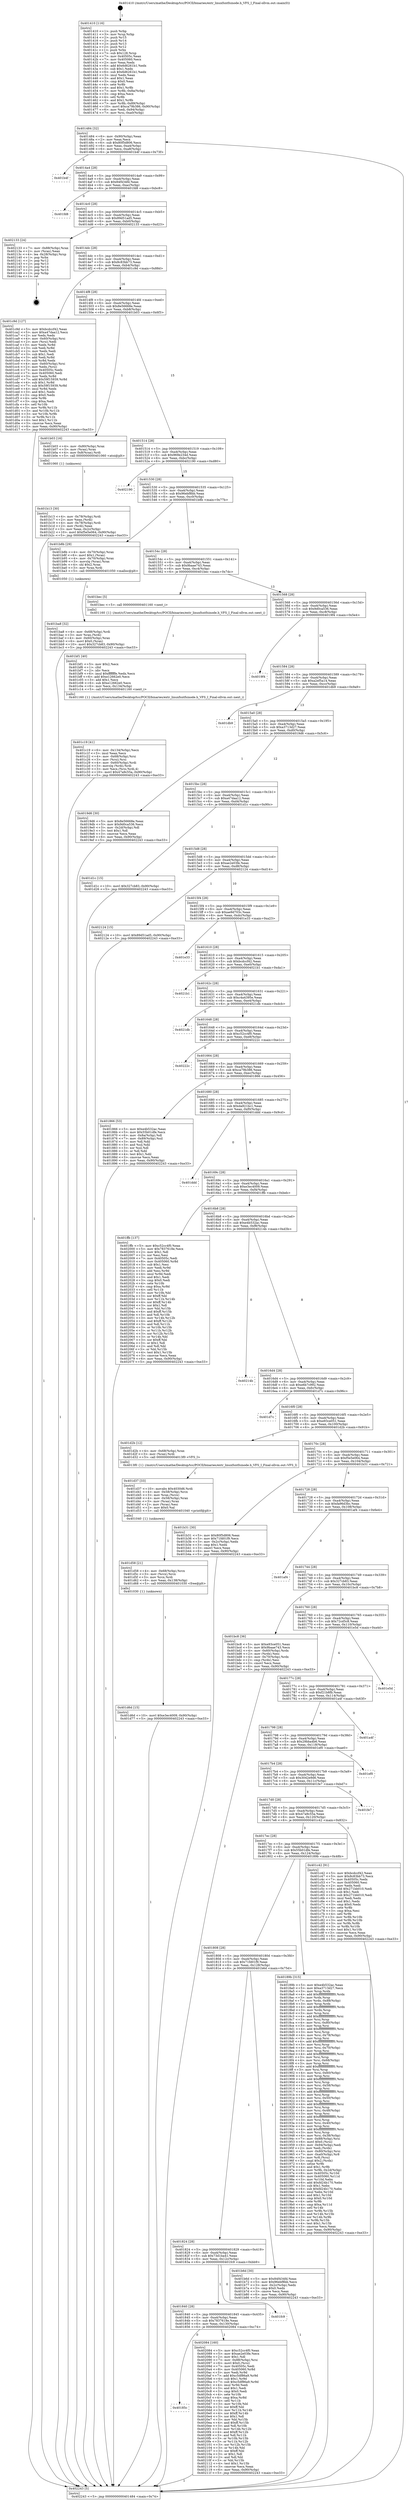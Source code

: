 digraph "0x401410" {
  label = "0x401410 (/mnt/c/Users/mathe/Desktop/tcc/POCII/binaries/extr_linuxfsntfsinode.h_VFS_I_Final-ollvm.out::main(0))"
  labelloc = "t"
  node[shape=record]

  Entry [label="",width=0.3,height=0.3,shape=circle,fillcolor=black,style=filled]
  "0x401484" [label="{
     0x401484 [32]\l
     | [instrs]\l
     &nbsp;&nbsp;0x401484 \<+6\>: mov -0x90(%rbp),%eax\l
     &nbsp;&nbsp;0x40148a \<+2\>: mov %eax,%ecx\l
     &nbsp;&nbsp;0x40148c \<+6\>: sub $0x80f5d806,%ecx\l
     &nbsp;&nbsp;0x401492 \<+6\>: mov %eax,-0xa4(%rbp)\l
     &nbsp;&nbsp;0x401498 \<+6\>: mov %ecx,-0xa8(%rbp)\l
     &nbsp;&nbsp;0x40149e \<+6\>: je 0000000000401b4f \<main+0x73f\>\l
  }"]
  "0x401b4f" [label="{
     0x401b4f\l
  }", style=dashed]
  "0x4014a4" [label="{
     0x4014a4 [28]\l
     | [instrs]\l
     &nbsp;&nbsp;0x4014a4 \<+5\>: jmp 00000000004014a9 \<main+0x99\>\l
     &nbsp;&nbsp;0x4014a9 \<+6\>: mov -0xa4(%rbp),%eax\l
     &nbsp;&nbsp;0x4014af \<+5\>: sub $0x84f434fd,%eax\l
     &nbsp;&nbsp;0x4014b4 \<+6\>: mov %eax,-0xac(%rbp)\l
     &nbsp;&nbsp;0x4014ba \<+6\>: je 0000000000401fd8 \<main+0xbc8\>\l
  }"]
  Exit [label="",width=0.3,height=0.3,shape=circle,fillcolor=black,style=filled,peripheries=2]
  "0x401fd8" [label="{
     0x401fd8\l
  }", style=dashed]
  "0x4014c0" [label="{
     0x4014c0 [28]\l
     | [instrs]\l
     &nbsp;&nbsp;0x4014c0 \<+5\>: jmp 00000000004014c5 \<main+0xb5\>\l
     &nbsp;&nbsp;0x4014c5 \<+6\>: mov -0xa4(%rbp),%eax\l
     &nbsp;&nbsp;0x4014cb \<+5\>: sub $0x89d51ad5,%eax\l
     &nbsp;&nbsp;0x4014d0 \<+6\>: mov %eax,-0xb0(%rbp)\l
     &nbsp;&nbsp;0x4014d6 \<+6\>: je 0000000000402133 \<main+0xd23\>\l
  }"]
  "0x40185c" [label="{
     0x40185c\l
  }", style=dashed]
  "0x402133" [label="{
     0x402133 [24]\l
     | [instrs]\l
     &nbsp;&nbsp;0x402133 \<+7\>: mov -0x88(%rbp),%rax\l
     &nbsp;&nbsp;0x40213a \<+2\>: mov (%rax),%eax\l
     &nbsp;&nbsp;0x40213c \<+4\>: lea -0x28(%rbp),%rsp\l
     &nbsp;&nbsp;0x402140 \<+1\>: pop %rbx\l
     &nbsp;&nbsp;0x402141 \<+2\>: pop %r12\l
     &nbsp;&nbsp;0x402143 \<+2\>: pop %r13\l
     &nbsp;&nbsp;0x402145 \<+2\>: pop %r14\l
     &nbsp;&nbsp;0x402147 \<+2\>: pop %r15\l
     &nbsp;&nbsp;0x402149 \<+1\>: pop %rbp\l
     &nbsp;&nbsp;0x40214a \<+1\>: ret\l
  }"]
  "0x4014dc" [label="{
     0x4014dc [28]\l
     | [instrs]\l
     &nbsp;&nbsp;0x4014dc \<+5\>: jmp 00000000004014e1 \<main+0xd1\>\l
     &nbsp;&nbsp;0x4014e1 \<+6\>: mov -0xa4(%rbp),%eax\l
     &nbsp;&nbsp;0x4014e7 \<+5\>: sub $0x8c83bb73,%eax\l
     &nbsp;&nbsp;0x4014ec \<+6\>: mov %eax,-0xb4(%rbp)\l
     &nbsp;&nbsp;0x4014f2 \<+6\>: je 0000000000401c9d \<main+0x88d\>\l
  }"]
  "0x402084" [label="{
     0x402084 [160]\l
     | [instrs]\l
     &nbsp;&nbsp;0x402084 \<+5\>: mov $0xc52cc4f0,%eax\l
     &nbsp;&nbsp;0x402089 \<+5\>: mov $0xae2e03fe,%ecx\l
     &nbsp;&nbsp;0x40208e \<+2\>: mov $0x1,%dl\l
     &nbsp;&nbsp;0x402090 \<+7\>: mov -0x88(%rbp),%rsi\l
     &nbsp;&nbsp;0x402097 \<+6\>: movl $0x0,(%rsi)\l
     &nbsp;&nbsp;0x40209d \<+7\>: mov 0x40505c,%edi\l
     &nbsp;&nbsp;0x4020a4 \<+8\>: mov 0x405060,%r8d\l
     &nbsp;&nbsp;0x4020ac \<+3\>: mov %edi,%r9d\l
     &nbsp;&nbsp;0x4020af \<+7\>: add $0xc5df86a9,%r9d\l
     &nbsp;&nbsp;0x4020b6 \<+4\>: sub $0x1,%r9d\l
     &nbsp;&nbsp;0x4020ba \<+7\>: sub $0xc5df86a9,%r9d\l
     &nbsp;&nbsp;0x4020c1 \<+4\>: imul %r9d,%edi\l
     &nbsp;&nbsp;0x4020c5 \<+3\>: and $0x1,%edi\l
     &nbsp;&nbsp;0x4020c8 \<+3\>: cmp $0x0,%edi\l
     &nbsp;&nbsp;0x4020cb \<+4\>: sete %r10b\l
     &nbsp;&nbsp;0x4020cf \<+4\>: cmp $0xa,%r8d\l
     &nbsp;&nbsp;0x4020d3 \<+4\>: setl %r11b\l
     &nbsp;&nbsp;0x4020d7 \<+3\>: mov %r10b,%bl\l
     &nbsp;&nbsp;0x4020da \<+3\>: xor $0xff,%bl\l
     &nbsp;&nbsp;0x4020dd \<+3\>: mov %r11b,%r14b\l
     &nbsp;&nbsp;0x4020e0 \<+4\>: xor $0xff,%r14b\l
     &nbsp;&nbsp;0x4020e4 \<+3\>: xor $0x1,%dl\l
     &nbsp;&nbsp;0x4020e7 \<+3\>: mov %bl,%r15b\l
     &nbsp;&nbsp;0x4020ea \<+4\>: and $0xff,%r15b\l
     &nbsp;&nbsp;0x4020ee \<+3\>: and %dl,%r10b\l
     &nbsp;&nbsp;0x4020f1 \<+3\>: mov %r14b,%r12b\l
     &nbsp;&nbsp;0x4020f4 \<+4\>: and $0xff,%r12b\l
     &nbsp;&nbsp;0x4020f8 \<+3\>: and %dl,%r11b\l
     &nbsp;&nbsp;0x4020fb \<+3\>: or %r10b,%r15b\l
     &nbsp;&nbsp;0x4020fe \<+3\>: or %r11b,%r12b\l
     &nbsp;&nbsp;0x402101 \<+3\>: xor %r12b,%r15b\l
     &nbsp;&nbsp;0x402104 \<+3\>: or %r14b,%bl\l
     &nbsp;&nbsp;0x402107 \<+3\>: xor $0xff,%bl\l
     &nbsp;&nbsp;0x40210a \<+3\>: or $0x1,%dl\l
     &nbsp;&nbsp;0x40210d \<+2\>: and %dl,%bl\l
     &nbsp;&nbsp;0x40210f \<+3\>: or %bl,%r15b\l
     &nbsp;&nbsp;0x402112 \<+4\>: test $0x1,%r15b\l
     &nbsp;&nbsp;0x402116 \<+3\>: cmovne %ecx,%eax\l
     &nbsp;&nbsp;0x402119 \<+6\>: mov %eax,-0x90(%rbp)\l
     &nbsp;&nbsp;0x40211f \<+5\>: jmp 0000000000402243 \<main+0xe33\>\l
  }"]
  "0x401c9d" [label="{
     0x401c9d [127]\l
     | [instrs]\l
     &nbsp;&nbsp;0x401c9d \<+5\>: mov $0xbcdccf42,%eax\l
     &nbsp;&nbsp;0x401ca2 \<+5\>: mov $0xa47daa12,%ecx\l
     &nbsp;&nbsp;0x401ca7 \<+2\>: xor %edx,%edx\l
     &nbsp;&nbsp;0x401ca9 \<+4\>: mov -0x60(%rbp),%rsi\l
     &nbsp;&nbsp;0x401cad \<+2\>: mov (%rsi),%edi\l
     &nbsp;&nbsp;0x401caf \<+3\>: mov %edx,%r8d\l
     &nbsp;&nbsp;0x401cb2 \<+3\>: sub %edi,%r8d\l
     &nbsp;&nbsp;0x401cb5 \<+2\>: mov %edx,%edi\l
     &nbsp;&nbsp;0x401cb7 \<+3\>: sub $0x1,%edi\l
     &nbsp;&nbsp;0x401cba \<+3\>: add %edi,%r8d\l
     &nbsp;&nbsp;0x401cbd \<+3\>: sub %r8d,%edx\l
     &nbsp;&nbsp;0x401cc0 \<+4\>: mov -0x60(%rbp),%rsi\l
     &nbsp;&nbsp;0x401cc4 \<+2\>: mov %edx,(%rsi)\l
     &nbsp;&nbsp;0x401cc6 \<+7\>: mov 0x40505c,%edx\l
     &nbsp;&nbsp;0x401ccd \<+7\>: mov 0x405060,%edi\l
     &nbsp;&nbsp;0x401cd4 \<+3\>: mov %edx,%r8d\l
     &nbsp;&nbsp;0x401cd7 \<+7\>: add $0x59f15939,%r8d\l
     &nbsp;&nbsp;0x401cde \<+4\>: sub $0x1,%r8d\l
     &nbsp;&nbsp;0x401ce2 \<+7\>: sub $0x59f15939,%r8d\l
     &nbsp;&nbsp;0x401ce9 \<+4\>: imul %r8d,%edx\l
     &nbsp;&nbsp;0x401ced \<+3\>: and $0x1,%edx\l
     &nbsp;&nbsp;0x401cf0 \<+3\>: cmp $0x0,%edx\l
     &nbsp;&nbsp;0x401cf3 \<+4\>: sete %r9b\l
     &nbsp;&nbsp;0x401cf7 \<+3\>: cmp $0xa,%edi\l
     &nbsp;&nbsp;0x401cfa \<+4\>: setl %r10b\l
     &nbsp;&nbsp;0x401cfe \<+3\>: mov %r9b,%r11b\l
     &nbsp;&nbsp;0x401d01 \<+3\>: and %r10b,%r11b\l
     &nbsp;&nbsp;0x401d04 \<+3\>: xor %r10b,%r9b\l
     &nbsp;&nbsp;0x401d07 \<+3\>: or %r9b,%r11b\l
     &nbsp;&nbsp;0x401d0a \<+4\>: test $0x1,%r11b\l
     &nbsp;&nbsp;0x401d0e \<+3\>: cmovne %ecx,%eax\l
     &nbsp;&nbsp;0x401d11 \<+6\>: mov %eax,-0x90(%rbp)\l
     &nbsp;&nbsp;0x401d17 \<+5\>: jmp 0000000000402243 \<main+0xe33\>\l
  }"]
  "0x4014f8" [label="{
     0x4014f8 [28]\l
     | [instrs]\l
     &nbsp;&nbsp;0x4014f8 \<+5\>: jmp 00000000004014fd \<main+0xed\>\l
     &nbsp;&nbsp;0x4014fd \<+6\>: mov -0xa4(%rbp),%eax\l
     &nbsp;&nbsp;0x401503 \<+5\>: sub $0x8e56668e,%eax\l
     &nbsp;&nbsp;0x401508 \<+6\>: mov %eax,-0xb8(%rbp)\l
     &nbsp;&nbsp;0x40150e \<+6\>: je 0000000000401b03 \<main+0x6f3\>\l
  }"]
  "0x401840" [label="{
     0x401840 [28]\l
     | [instrs]\l
     &nbsp;&nbsp;0x401840 \<+5\>: jmp 0000000000401845 \<main+0x435\>\l
     &nbsp;&nbsp;0x401845 \<+6\>: mov -0xa4(%rbp),%eax\l
     &nbsp;&nbsp;0x40184b \<+5\>: sub $0x7837618e,%eax\l
     &nbsp;&nbsp;0x401850 \<+6\>: mov %eax,-0x130(%rbp)\l
     &nbsp;&nbsp;0x401856 \<+6\>: je 0000000000402084 \<main+0xc74\>\l
  }"]
  "0x401b03" [label="{
     0x401b03 [16]\l
     | [instrs]\l
     &nbsp;&nbsp;0x401b03 \<+4\>: mov -0x80(%rbp),%rax\l
     &nbsp;&nbsp;0x401b07 \<+3\>: mov (%rax),%rax\l
     &nbsp;&nbsp;0x401b0a \<+4\>: mov 0x8(%rax),%rdi\l
     &nbsp;&nbsp;0x401b0e \<+5\>: call 0000000000401060 \<atoi@plt\>\l
     | [calls]\l
     &nbsp;&nbsp;0x401060 \{1\} (unknown)\l
  }"]
  "0x401514" [label="{
     0x401514 [28]\l
     | [instrs]\l
     &nbsp;&nbsp;0x401514 \<+5\>: jmp 0000000000401519 \<main+0x109\>\l
     &nbsp;&nbsp;0x401519 \<+6\>: mov -0xa4(%rbp),%eax\l
     &nbsp;&nbsp;0x40151f \<+5\>: sub $0x969e234d,%eax\l
     &nbsp;&nbsp;0x401524 \<+6\>: mov %eax,-0xbc(%rbp)\l
     &nbsp;&nbsp;0x40152a \<+6\>: je 0000000000402190 \<main+0xd80\>\l
  }"]
  "0x401fc9" [label="{
     0x401fc9\l
  }", style=dashed]
  "0x402190" [label="{
     0x402190\l
  }", style=dashed]
  "0x401530" [label="{
     0x401530 [28]\l
     | [instrs]\l
     &nbsp;&nbsp;0x401530 \<+5\>: jmp 0000000000401535 \<main+0x125\>\l
     &nbsp;&nbsp;0x401535 \<+6\>: mov -0xa4(%rbp),%eax\l
     &nbsp;&nbsp;0x40153b \<+5\>: sub $0x96ebf8bb,%eax\l
     &nbsp;&nbsp;0x401540 \<+6\>: mov %eax,-0xc0(%rbp)\l
     &nbsp;&nbsp;0x401546 \<+6\>: je 0000000000401b8b \<main+0x77b\>\l
  }"]
  "0x401d6d" [label="{
     0x401d6d [15]\l
     | [instrs]\l
     &nbsp;&nbsp;0x401d6d \<+10\>: movl $0xe3ec4009,-0x90(%rbp)\l
     &nbsp;&nbsp;0x401d77 \<+5\>: jmp 0000000000402243 \<main+0xe33\>\l
  }"]
  "0x401b8b" [label="{
     0x401b8b [29]\l
     | [instrs]\l
     &nbsp;&nbsp;0x401b8b \<+4\>: mov -0x70(%rbp),%rax\l
     &nbsp;&nbsp;0x401b8f \<+6\>: movl $0x1,(%rax)\l
     &nbsp;&nbsp;0x401b95 \<+4\>: mov -0x70(%rbp),%rax\l
     &nbsp;&nbsp;0x401b99 \<+3\>: movslq (%rax),%rax\l
     &nbsp;&nbsp;0x401b9c \<+4\>: shl $0x2,%rax\l
     &nbsp;&nbsp;0x401ba0 \<+3\>: mov %rax,%rdi\l
     &nbsp;&nbsp;0x401ba3 \<+5\>: call 0000000000401050 \<malloc@plt\>\l
     | [calls]\l
     &nbsp;&nbsp;0x401050 \{1\} (unknown)\l
  }"]
  "0x40154c" [label="{
     0x40154c [28]\l
     | [instrs]\l
     &nbsp;&nbsp;0x40154c \<+5\>: jmp 0000000000401551 \<main+0x141\>\l
     &nbsp;&nbsp;0x401551 \<+6\>: mov -0xa4(%rbp),%eax\l
     &nbsp;&nbsp;0x401557 \<+5\>: sub $0x9baae743,%eax\l
     &nbsp;&nbsp;0x40155c \<+6\>: mov %eax,-0xc4(%rbp)\l
     &nbsp;&nbsp;0x401562 \<+6\>: je 0000000000401bec \<main+0x7dc\>\l
  }"]
  "0x401d58" [label="{
     0x401d58 [21]\l
     | [instrs]\l
     &nbsp;&nbsp;0x401d58 \<+4\>: mov -0x68(%rbp),%rcx\l
     &nbsp;&nbsp;0x401d5c \<+3\>: mov (%rcx),%rcx\l
     &nbsp;&nbsp;0x401d5f \<+3\>: mov %rcx,%rdi\l
     &nbsp;&nbsp;0x401d62 \<+6\>: mov %eax,-0x138(%rbp)\l
     &nbsp;&nbsp;0x401d68 \<+5\>: call 0000000000401030 \<free@plt\>\l
     | [calls]\l
     &nbsp;&nbsp;0x401030 \{1\} (unknown)\l
  }"]
  "0x401bec" [label="{
     0x401bec [5]\l
     | [instrs]\l
     &nbsp;&nbsp;0x401bec \<+5\>: call 0000000000401160 \<next_i\>\l
     | [calls]\l
     &nbsp;&nbsp;0x401160 \{1\} (/mnt/c/Users/mathe/Desktop/tcc/POCII/binaries/extr_linuxfsntfsinode.h_VFS_I_Final-ollvm.out::next_i)\l
  }"]
  "0x401568" [label="{
     0x401568 [28]\l
     | [instrs]\l
     &nbsp;&nbsp;0x401568 \<+5\>: jmp 000000000040156d \<main+0x15d\>\l
     &nbsp;&nbsp;0x40156d \<+6\>: mov -0xa4(%rbp),%eax\l
     &nbsp;&nbsp;0x401573 \<+5\>: sub $0x9d0ca536,%eax\l
     &nbsp;&nbsp;0x401578 \<+6\>: mov %eax,-0xc8(%rbp)\l
     &nbsp;&nbsp;0x40157e \<+6\>: je 00000000004019f4 \<main+0x5e4\>\l
  }"]
  "0x401d37" [label="{
     0x401d37 [33]\l
     | [instrs]\l
     &nbsp;&nbsp;0x401d37 \<+10\>: movabs $0x4030d6,%rdi\l
     &nbsp;&nbsp;0x401d41 \<+4\>: mov -0x58(%rbp),%rcx\l
     &nbsp;&nbsp;0x401d45 \<+3\>: mov %rax,(%rcx)\l
     &nbsp;&nbsp;0x401d48 \<+4\>: mov -0x58(%rbp),%rax\l
     &nbsp;&nbsp;0x401d4c \<+3\>: mov (%rax),%rax\l
     &nbsp;&nbsp;0x401d4f \<+2\>: mov (%rax),%esi\l
     &nbsp;&nbsp;0x401d51 \<+2\>: mov $0x0,%al\l
     &nbsp;&nbsp;0x401d53 \<+5\>: call 0000000000401040 \<printf@plt\>\l
     | [calls]\l
     &nbsp;&nbsp;0x401040 \{1\} (unknown)\l
  }"]
  "0x4019f4" [label="{
     0x4019f4\l
  }", style=dashed]
  "0x401584" [label="{
     0x401584 [28]\l
     | [instrs]\l
     &nbsp;&nbsp;0x401584 \<+5\>: jmp 0000000000401589 \<main+0x179\>\l
     &nbsp;&nbsp;0x401589 \<+6\>: mov -0xa4(%rbp),%eax\l
     &nbsp;&nbsp;0x40158f \<+5\>: sub $0xa2ef5a14,%eax\l
     &nbsp;&nbsp;0x401594 \<+6\>: mov %eax,-0xcc(%rbp)\l
     &nbsp;&nbsp;0x40159a \<+6\>: je 0000000000401db9 \<main+0x9a9\>\l
  }"]
  "0x401c19" [label="{
     0x401c19 [41]\l
     | [instrs]\l
     &nbsp;&nbsp;0x401c19 \<+6\>: mov -0x134(%rbp),%ecx\l
     &nbsp;&nbsp;0x401c1f \<+3\>: imul %eax,%ecx\l
     &nbsp;&nbsp;0x401c22 \<+4\>: mov -0x68(%rbp),%rsi\l
     &nbsp;&nbsp;0x401c26 \<+3\>: mov (%rsi),%rsi\l
     &nbsp;&nbsp;0x401c29 \<+4\>: mov -0x60(%rbp),%rdi\l
     &nbsp;&nbsp;0x401c2d \<+3\>: movslq (%rdi),%rdi\l
     &nbsp;&nbsp;0x401c30 \<+3\>: mov %ecx,(%rsi,%rdi,4)\l
     &nbsp;&nbsp;0x401c33 \<+10\>: movl $0x47a9c55a,-0x90(%rbp)\l
     &nbsp;&nbsp;0x401c3d \<+5\>: jmp 0000000000402243 \<main+0xe33\>\l
  }"]
  "0x401db9" [label="{
     0x401db9\l
  }", style=dashed]
  "0x4015a0" [label="{
     0x4015a0 [28]\l
     | [instrs]\l
     &nbsp;&nbsp;0x4015a0 \<+5\>: jmp 00000000004015a5 \<main+0x195\>\l
     &nbsp;&nbsp;0x4015a5 \<+6\>: mov -0xa4(%rbp),%eax\l
     &nbsp;&nbsp;0x4015ab \<+5\>: sub $0xa3713d27,%eax\l
     &nbsp;&nbsp;0x4015b0 \<+6\>: mov %eax,-0xd0(%rbp)\l
     &nbsp;&nbsp;0x4015b6 \<+6\>: je 00000000004019d6 \<main+0x5c6\>\l
  }"]
  "0x401bf1" [label="{
     0x401bf1 [40]\l
     | [instrs]\l
     &nbsp;&nbsp;0x401bf1 \<+5\>: mov $0x2,%ecx\l
     &nbsp;&nbsp;0x401bf6 \<+1\>: cltd\l
     &nbsp;&nbsp;0x401bf7 \<+2\>: idiv %ecx\l
     &nbsp;&nbsp;0x401bf9 \<+6\>: imul $0xfffffffe,%edx,%ecx\l
     &nbsp;&nbsp;0x401bff \<+6\>: add $0xe12662e0,%ecx\l
     &nbsp;&nbsp;0x401c05 \<+3\>: add $0x1,%ecx\l
     &nbsp;&nbsp;0x401c08 \<+6\>: sub $0xe12662e0,%ecx\l
     &nbsp;&nbsp;0x401c0e \<+6\>: mov %ecx,-0x134(%rbp)\l
     &nbsp;&nbsp;0x401c14 \<+5\>: call 0000000000401160 \<next_i\>\l
     | [calls]\l
     &nbsp;&nbsp;0x401160 \{1\} (/mnt/c/Users/mathe/Desktop/tcc/POCII/binaries/extr_linuxfsntfsinode.h_VFS_I_Final-ollvm.out::next_i)\l
  }"]
  "0x4019d6" [label="{
     0x4019d6 [30]\l
     | [instrs]\l
     &nbsp;&nbsp;0x4019d6 \<+5\>: mov $0x8e56668e,%eax\l
     &nbsp;&nbsp;0x4019db \<+5\>: mov $0x9d0ca536,%ecx\l
     &nbsp;&nbsp;0x4019e0 \<+3\>: mov -0x2d(%rbp),%dl\l
     &nbsp;&nbsp;0x4019e3 \<+3\>: test $0x1,%dl\l
     &nbsp;&nbsp;0x4019e6 \<+3\>: cmovne %ecx,%eax\l
     &nbsp;&nbsp;0x4019e9 \<+6\>: mov %eax,-0x90(%rbp)\l
     &nbsp;&nbsp;0x4019ef \<+5\>: jmp 0000000000402243 \<main+0xe33\>\l
  }"]
  "0x4015bc" [label="{
     0x4015bc [28]\l
     | [instrs]\l
     &nbsp;&nbsp;0x4015bc \<+5\>: jmp 00000000004015c1 \<main+0x1b1\>\l
     &nbsp;&nbsp;0x4015c1 \<+6\>: mov -0xa4(%rbp),%eax\l
     &nbsp;&nbsp;0x4015c7 \<+5\>: sub $0xa47daa12,%eax\l
     &nbsp;&nbsp;0x4015cc \<+6\>: mov %eax,-0xd4(%rbp)\l
     &nbsp;&nbsp;0x4015d2 \<+6\>: je 0000000000401d1c \<main+0x90c\>\l
  }"]
  "0x401ba8" [label="{
     0x401ba8 [32]\l
     | [instrs]\l
     &nbsp;&nbsp;0x401ba8 \<+4\>: mov -0x68(%rbp),%rdi\l
     &nbsp;&nbsp;0x401bac \<+3\>: mov %rax,(%rdi)\l
     &nbsp;&nbsp;0x401baf \<+4\>: mov -0x60(%rbp),%rax\l
     &nbsp;&nbsp;0x401bb3 \<+6\>: movl $0x0,(%rax)\l
     &nbsp;&nbsp;0x401bb9 \<+10\>: movl $0x327cb83,-0x90(%rbp)\l
     &nbsp;&nbsp;0x401bc3 \<+5\>: jmp 0000000000402243 \<main+0xe33\>\l
  }"]
  "0x401d1c" [label="{
     0x401d1c [15]\l
     | [instrs]\l
     &nbsp;&nbsp;0x401d1c \<+10\>: movl $0x327cb83,-0x90(%rbp)\l
     &nbsp;&nbsp;0x401d26 \<+5\>: jmp 0000000000402243 \<main+0xe33\>\l
  }"]
  "0x4015d8" [label="{
     0x4015d8 [28]\l
     | [instrs]\l
     &nbsp;&nbsp;0x4015d8 \<+5\>: jmp 00000000004015dd \<main+0x1cd\>\l
     &nbsp;&nbsp;0x4015dd \<+6\>: mov -0xa4(%rbp),%eax\l
     &nbsp;&nbsp;0x4015e3 \<+5\>: sub $0xae2e03fe,%eax\l
     &nbsp;&nbsp;0x4015e8 \<+6\>: mov %eax,-0xd8(%rbp)\l
     &nbsp;&nbsp;0x4015ee \<+6\>: je 0000000000402124 \<main+0xd14\>\l
  }"]
  "0x401824" [label="{
     0x401824 [28]\l
     | [instrs]\l
     &nbsp;&nbsp;0x401824 \<+5\>: jmp 0000000000401829 \<main+0x419\>\l
     &nbsp;&nbsp;0x401829 \<+6\>: mov -0xa4(%rbp),%eax\l
     &nbsp;&nbsp;0x40182f \<+5\>: sub $0x73d1ba41,%eax\l
     &nbsp;&nbsp;0x401834 \<+6\>: mov %eax,-0x12c(%rbp)\l
     &nbsp;&nbsp;0x40183a \<+6\>: je 0000000000401fc9 \<main+0xbb9\>\l
  }"]
  "0x402124" [label="{
     0x402124 [15]\l
     | [instrs]\l
     &nbsp;&nbsp;0x402124 \<+10\>: movl $0x89d51ad5,-0x90(%rbp)\l
     &nbsp;&nbsp;0x40212e \<+5\>: jmp 0000000000402243 \<main+0xe33\>\l
  }"]
  "0x4015f4" [label="{
     0x4015f4 [28]\l
     | [instrs]\l
     &nbsp;&nbsp;0x4015f4 \<+5\>: jmp 00000000004015f9 \<main+0x1e9\>\l
     &nbsp;&nbsp;0x4015f9 \<+6\>: mov -0xa4(%rbp),%eax\l
     &nbsp;&nbsp;0x4015ff \<+5\>: sub $0xae9d703c,%eax\l
     &nbsp;&nbsp;0x401604 \<+6\>: mov %eax,-0xdc(%rbp)\l
     &nbsp;&nbsp;0x40160a \<+6\>: je 0000000000401e33 \<main+0xa23\>\l
  }"]
  "0x401b6d" [label="{
     0x401b6d [30]\l
     | [instrs]\l
     &nbsp;&nbsp;0x401b6d \<+5\>: mov $0x84f434fd,%eax\l
     &nbsp;&nbsp;0x401b72 \<+5\>: mov $0x96ebf8bb,%ecx\l
     &nbsp;&nbsp;0x401b77 \<+3\>: mov -0x2c(%rbp),%edx\l
     &nbsp;&nbsp;0x401b7a \<+3\>: cmp $0x0,%edx\l
     &nbsp;&nbsp;0x401b7d \<+3\>: cmove %ecx,%eax\l
     &nbsp;&nbsp;0x401b80 \<+6\>: mov %eax,-0x90(%rbp)\l
     &nbsp;&nbsp;0x401b86 \<+5\>: jmp 0000000000402243 \<main+0xe33\>\l
  }"]
  "0x401e33" [label="{
     0x401e33\l
  }", style=dashed]
  "0x401610" [label="{
     0x401610 [28]\l
     | [instrs]\l
     &nbsp;&nbsp;0x401610 \<+5\>: jmp 0000000000401615 \<main+0x205\>\l
     &nbsp;&nbsp;0x401615 \<+6\>: mov -0xa4(%rbp),%eax\l
     &nbsp;&nbsp;0x40161b \<+5\>: sub $0xbcdccf42,%eax\l
     &nbsp;&nbsp;0x401620 \<+6\>: mov %eax,-0xe0(%rbp)\l
     &nbsp;&nbsp;0x401626 \<+6\>: je 00000000004021b1 \<main+0xda1\>\l
  }"]
  "0x401b13" [label="{
     0x401b13 [30]\l
     | [instrs]\l
     &nbsp;&nbsp;0x401b13 \<+4\>: mov -0x78(%rbp),%rdi\l
     &nbsp;&nbsp;0x401b17 \<+2\>: mov %eax,(%rdi)\l
     &nbsp;&nbsp;0x401b19 \<+4\>: mov -0x78(%rbp),%rdi\l
     &nbsp;&nbsp;0x401b1d \<+2\>: mov (%rdi),%eax\l
     &nbsp;&nbsp;0x401b1f \<+3\>: mov %eax,-0x2c(%rbp)\l
     &nbsp;&nbsp;0x401b22 \<+10\>: movl $0xf5e5e064,-0x90(%rbp)\l
     &nbsp;&nbsp;0x401b2c \<+5\>: jmp 0000000000402243 \<main+0xe33\>\l
  }"]
  "0x4021b1" [label="{
     0x4021b1\l
  }", style=dashed]
  "0x40162c" [label="{
     0x40162c [28]\l
     | [instrs]\l
     &nbsp;&nbsp;0x40162c \<+5\>: jmp 0000000000401631 \<main+0x221\>\l
     &nbsp;&nbsp;0x401631 \<+6\>: mov -0xa4(%rbp),%eax\l
     &nbsp;&nbsp;0x401637 \<+5\>: sub $0xc4a4395e,%eax\l
     &nbsp;&nbsp;0x40163c \<+6\>: mov %eax,-0xe4(%rbp)\l
     &nbsp;&nbsp;0x401642 \<+6\>: je 00000000004021db \<main+0xdcb\>\l
  }"]
  "0x401808" [label="{
     0x401808 [28]\l
     | [instrs]\l
     &nbsp;&nbsp;0x401808 \<+5\>: jmp 000000000040180d \<main+0x3fd\>\l
     &nbsp;&nbsp;0x40180d \<+6\>: mov -0xa4(%rbp),%eax\l
     &nbsp;&nbsp;0x401813 \<+5\>: sub $0x71fd01f9,%eax\l
     &nbsp;&nbsp;0x401818 \<+6\>: mov %eax,-0x128(%rbp)\l
     &nbsp;&nbsp;0x40181e \<+6\>: je 0000000000401b6d \<main+0x75d\>\l
  }"]
  "0x4021db" [label="{
     0x4021db\l
  }", style=dashed]
  "0x401648" [label="{
     0x401648 [28]\l
     | [instrs]\l
     &nbsp;&nbsp;0x401648 \<+5\>: jmp 000000000040164d \<main+0x23d\>\l
     &nbsp;&nbsp;0x40164d \<+6\>: mov -0xa4(%rbp),%eax\l
     &nbsp;&nbsp;0x401653 \<+5\>: sub $0xc52cc4f0,%eax\l
     &nbsp;&nbsp;0x401658 \<+6\>: mov %eax,-0xe8(%rbp)\l
     &nbsp;&nbsp;0x40165e \<+6\>: je 000000000040222c \<main+0xe1c\>\l
  }"]
  "0x40189b" [label="{
     0x40189b [315]\l
     | [instrs]\l
     &nbsp;&nbsp;0x40189b \<+5\>: mov $0xe4b532ac,%eax\l
     &nbsp;&nbsp;0x4018a0 \<+5\>: mov $0xa3713d27,%ecx\l
     &nbsp;&nbsp;0x4018a5 \<+3\>: mov %rsp,%rdx\l
     &nbsp;&nbsp;0x4018a8 \<+4\>: add $0xfffffffffffffff0,%rdx\l
     &nbsp;&nbsp;0x4018ac \<+3\>: mov %rdx,%rsp\l
     &nbsp;&nbsp;0x4018af \<+7\>: mov %rdx,-0x88(%rbp)\l
     &nbsp;&nbsp;0x4018b6 \<+3\>: mov %rsp,%rdx\l
     &nbsp;&nbsp;0x4018b9 \<+4\>: add $0xfffffffffffffff0,%rdx\l
     &nbsp;&nbsp;0x4018bd \<+3\>: mov %rdx,%rsp\l
     &nbsp;&nbsp;0x4018c0 \<+3\>: mov %rsp,%rsi\l
     &nbsp;&nbsp;0x4018c3 \<+4\>: add $0xfffffffffffffff0,%rsi\l
     &nbsp;&nbsp;0x4018c7 \<+3\>: mov %rsi,%rsp\l
     &nbsp;&nbsp;0x4018ca \<+4\>: mov %rsi,-0x80(%rbp)\l
     &nbsp;&nbsp;0x4018ce \<+3\>: mov %rsp,%rsi\l
     &nbsp;&nbsp;0x4018d1 \<+4\>: add $0xfffffffffffffff0,%rsi\l
     &nbsp;&nbsp;0x4018d5 \<+3\>: mov %rsi,%rsp\l
     &nbsp;&nbsp;0x4018d8 \<+4\>: mov %rsi,-0x78(%rbp)\l
     &nbsp;&nbsp;0x4018dc \<+3\>: mov %rsp,%rsi\l
     &nbsp;&nbsp;0x4018df \<+4\>: add $0xfffffffffffffff0,%rsi\l
     &nbsp;&nbsp;0x4018e3 \<+3\>: mov %rsi,%rsp\l
     &nbsp;&nbsp;0x4018e6 \<+4\>: mov %rsi,-0x70(%rbp)\l
     &nbsp;&nbsp;0x4018ea \<+3\>: mov %rsp,%rsi\l
     &nbsp;&nbsp;0x4018ed \<+4\>: add $0xfffffffffffffff0,%rsi\l
     &nbsp;&nbsp;0x4018f1 \<+3\>: mov %rsi,%rsp\l
     &nbsp;&nbsp;0x4018f4 \<+4\>: mov %rsi,-0x68(%rbp)\l
     &nbsp;&nbsp;0x4018f8 \<+3\>: mov %rsp,%rsi\l
     &nbsp;&nbsp;0x4018fb \<+4\>: add $0xfffffffffffffff0,%rsi\l
     &nbsp;&nbsp;0x4018ff \<+3\>: mov %rsi,%rsp\l
     &nbsp;&nbsp;0x401902 \<+4\>: mov %rsi,-0x60(%rbp)\l
     &nbsp;&nbsp;0x401906 \<+3\>: mov %rsp,%rsi\l
     &nbsp;&nbsp;0x401909 \<+4\>: add $0xfffffffffffffff0,%rsi\l
     &nbsp;&nbsp;0x40190d \<+3\>: mov %rsi,%rsp\l
     &nbsp;&nbsp;0x401910 \<+4\>: mov %rsi,-0x58(%rbp)\l
     &nbsp;&nbsp;0x401914 \<+3\>: mov %rsp,%rsi\l
     &nbsp;&nbsp;0x401917 \<+4\>: add $0xfffffffffffffff0,%rsi\l
     &nbsp;&nbsp;0x40191b \<+3\>: mov %rsi,%rsp\l
     &nbsp;&nbsp;0x40191e \<+4\>: mov %rsi,-0x50(%rbp)\l
     &nbsp;&nbsp;0x401922 \<+3\>: mov %rsp,%rsi\l
     &nbsp;&nbsp;0x401925 \<+4\>: add $0xfffffffffffffff0,%rsi\l
     &nbsp;&nbsp;0x401929 \<+3\>: mov %rsi,%rsp\l
     &nbsp;&nbsp;0x40192c \<+4\>: mov %rsi,-0x48(%rbp)\l
     &nbsp;&nbsp;0x401930 \<+3\>: mov %rsp,%rsi\l
     &nbsp;&nbsp;0x401933 \<+4\>: add $0xfffffffffffffff0,%rsi\l
     &nbsp;&nbsp;0x401937 \<+3\>: mov %rsi,%rsp\l
     &nbsp;&nbsp;0x40193a \<+4\>: mov %rsi,-0x40(%rbp)\l
     &nbsp;&nbsp;0x40193e \<+3\>: mov %rsp,%rsi\l
     &nbsp;&nbsp;0x401941 \<+4\>: add $0xfffffffffffffff0,%rsi\l
     &nbsp;&nbsp;0x401945 \<+3\>: mov %rsi,%rsp\l
     &nbsp;&nbsp;0x401948 \<+4\>: mov %rsi,-0x38(%rbp)\l
     &nbsp;&nbsp;0x40194c \<+7\>: mov -0x88(%rbp),%rsi\l
     &nbsp;&nbsp;0x401953 \<+6\>: movl $0x0,(%rsi)\l
     &nbsp;&nbsp;0x401959 \<+6\>: mov -0x94(%rbp),%edi\l
     &nbsp;&nbsp;0x40195f \<+2\>: mov %edi,(%rdx)\l
     &nbsp;&nbsp;0x401961 \<+4\>: mov -0x80(%rbp),%rsi\l
     &nbsp;&nbsp;0x401965 \<+7\>: mov -0xa0(%rbp),%r8\l
     &nbsp;&nbsp;0x40196c \<+3\>: mov %r8,(%rsi)\l
     &nbsp;&nbsp;0x40196f \<+3\>: cmpl $0x2,(%rdx)\l
     &nbsp;&nbsp;0x401972 \<+4\>: setne %r9b\l
     &nbsp;&nbsp;0x401976 \<+4\>: and $0x1,%r9b\l
     &nbsp;&nbsp;0x40197a \<+4\>: mov %r9b,-0x2d(%rbp)\l
     &nbsp;&nbsp;0x40197e \<+8\>: mov 0x40505c,%r10d\l
     &nbsp;&nbsp;0x401986 \<+8\>: mov 0x405060,%r11d\l
     &nbsp;&nbsp;0x40198e \<+3\>: mov %r10d,%ebx\l
     &nbsp;&nbsp;0x401991 \<+6\>: add $0xfd24b170,%ebx\l
     &nbsp;&nbsp;0x401997 \<+3\>: sub $0x1,%ebx\l
     &nbsp;&nbsp;0x40199a \<+6\>: sub $0xfd24b170,%ebx\l
     &nbsp;&nbsp;0x4019a0 \<+4\>: imul %ebx,%r10d\l
     &nbsp;&nbsp;0x4019a4 \<+4\>: and $0x1,%r10d\l
     &nbsp;&nbsp;0x4019a8 \<+4\>: cmp $0x0,%r10d\l
     &nbsp;&nbsp;0x4019ac \<+4\>: sete %r9b\l
     &nbsp;&nbsp;0x4019b0 \<+4\>: cmp $0xa,%r11d\l
     &nbsp;&nbsp;0x4019b4 \<+4\>: setl %r14b\l
     &nbsp;&nbsp;0x4019b8 \<+3\>: mov %r9b,%r15b\l
     &nbsp;&nbsp;0x4019bb \<+3\>: and %r14b,%r15b\l
     &nbsp;&nbsp;0x4019be \<+3\>: xor %r14b,%r9b\l
     &nbsp;&nbsp;0x4019c1 \<+3\>: or %r9b,%r15b\l
     &nbsp;&nbsp;0x4019c4 \<+4\>: test $0x1,%r15b\l
     &nbsp;&nbsp;0x4019c8 \<+3\>: cmovne %ecx,%eax\l
     &nbsp;&nbsp;0x4019cb \<+6\>: mov %eax,-0x90(%rbp)\l
     &nbsp;&nbsp;0x4019d1 \<+5\>: jmp 0000000000402243 \<main+0xe33\>\l
  }"]
  "0x40222c" [label="{
     0x40222c\l
  }", style=dashed]
  "0x401664" [label="{
     0x401664 [28]\l
     | [instrs]\l
     &nbsp;&nbsp;0x401664 \<+5\>: jmp 0000000000401669 \<main+0x259\>\l
     &nbsp;&nbsp;0x401669 \<+6\>: mov -0xa4(%rbp),%eax\l
     &nbsp;&nbsp;0x40166f \<+5\>: sub $0xca79b386,%eax\l
     &nbsp;&nbsp;0x401674 \<+6\>: mov %eax,-0xec(%rbp)\l
     &nbsp;&nbsp;0x40167a \<+6\>: je 0000000000401866 \<main+0x456\>\l
  }"]
  "0x4017ec" [label="{
     0x4017ec [28]\l
     | [instrs]\l
     &nbsp;&nbsp;0x4017ec \<+5\>: jmp 00000000004017f1 \<main+0x3e1\>\l
     &nbsp;&nbsp;0x4017f1 \<+6\>: mov -0xa4(%rbp),%eax\l
     &nbsp;&nbsp;0x4017f7 \<+5\>: sub $0x55b01dfe,%eax\l
     &nbsp;&nbsp;0x4017fc \<+6\>: mov %eax,-0x124(%rbp)\l
     &nbsp;&nbsp;0x401802 \<+6\>: je 000000000040189b \<main+0x48b\>\l
  }"]
  "0x401866" [label="{
     0x401866 [53]\l
     | [instrs]\l
     &nbsp;&nbsp;0x401866 \<+5\>: mov $0xe4b532ac,%eax\l
     &nbsp;&nbsp;0x40186b \<+5\>: mov $0x55b01dfe,%ecx\l
     &nbsp;&nbsp;0x401870 \<+6\>: mov -0x8a(%rbp),%dl\l
     &nbsp;&nbsp;0x401876 \<+7\>: mov -0x89(%rbp),%sil\l
     &nbsp;&nbsp;0x40187d \<+3\>: mov %dl,%dil\l
     &nbsp;&nbsp;0x401880 \<+3\>: and %sil,%dil\l
     &nbsp;&nbsp;0x401883 \<+3\>: xor %sil,%dl\l
     &nbsp;&nbsp;0x401886 \<+3\>: or %dl,%dil\l
     &nbsp;&nbsp;0x401889 \<+4\>: test $0x1,%dil\l
     &nbsp;&nbsp;0x40188d \<+3\>: cmovne %ecx,%eax\l
     &nbsp;&nbsp;0x401890 \<+6\>: mov %eax,-0x90(%rbp)\l
     &nbsp;&nbsp;0x401896 \<+5\>: jmp 0000000000402243 \<main+0xe33\>\l
  }"]
  "0x401680" [label="{
     0x401680 [28]\l
     | [instrs]\l
     &nbsp;&nbsp;0x401680 \<+5\>: jmp 0000000000401685 \<main+0x275\>\l
     &nbsp;&nbsp;0x401685 \<+6\>: mov -0xa4(%rbp),%eax\l
     &nbsp;&nbsp;0x40168b \<+5\>: sub $0xda921bc1,%eax\l
     &nbsp;&nbsp;0x401690 \<+6\>: mov %eax,-0xf0(%rbp)\l
     &nbsp;&nbsp;0x401696 \<+6\>: je 0000000000401ddd \<main+0x9cd\>\l
  }"]
  "0x402243" [label="{
     0x402243 [5]\l
     | [instrs]\l
     &nbsp;&nbsp;0x402243 \<+5\>: jmp 0000000000401484 \<main+0x74\>\l
  }"]
  "0x401410" [label="{
     0x401410 [116]\l
     | [instrs]\l
     &nbsp;&nbsp;0x401410 \<+1\>: push %rbp\l
     &nbsp;&nbsp;0x401411 \<+3\>: mov %rsp,%rbp\l
     &nbsp;&nbsp;0x401414 \<+2\>: push %r15\l
     &nbsp;&nbsp;0x401416 \<+2\>: push %r14\l
     &nbsp;&nbsp;0x401418 \<+2\>: push %r13\l
     &nbsp;&nbsp;0x40141a \<+2\>: push %r12\l
     &nbsp;&nbsp;0x40141c \<+1\>: push %rbx\l
     &nbsp;&nbsp;0x40141d \<+7\>: sub $0x128,%rsp\l
     &nbsp;&nbsp;0x401424 \<+7\>: mov 0x40505c,%eax\l
     &nbsp;&nbsp;0x40142b \<+7\>: mov 0x405060,%ecx\l
     &nbsp;&nbsp;0x401432 \<+2\>: mov %eax,%edx\l
     &nbsp;&nbsp;0x401434 \<+6\>: add $0x6d6261b1,%edx\l
     &nbsp;&nbsp;0x40143a \<+3\>: sub $0x1,%edx\l
     &nbsp;&nbsp;0x40143d \<+6\>: sub $0x6d6261b1,%edx\l
     &nbsp;&nbsp;0x401443 \<+3\>: imul %edx,%eax\l
     &nbsp;&nbsp;0x401446 \<+3\>: and $0x1,%eax\l
     &nbsp;&nbsp;0x401449 \<+3\>: cmp $0x0,%eax\l
     &nbsp;&nbsp;0x40144c \<+4\>: sete %r8b\l
     &nbsp;&nbsp;0x401450 \<+4\>: and $0x1,%r8b\l
     &nbsp;&nbsp;0x401454 \<+7\>: mov %r8b,-0x8a(%rbp)\l
     &nbsp;&nbsp;0x40145b \<+3\>: cmp $0xa,%ecx\l
     &nbsp;&nbsp;0x40145e \<+4\>: setl %r8b\l
     &nbsp;&nbsp;0x401462 \<+4\>: and $0x1,%r8b\l
     &nbsp;&nbsp;0x401466 \<+7\>: mov %r8b,-0x89(%rbp)\l
     &nbsp;&nbsp;0x40146d \<+10\>: movl $0xca79b386,-0x90(%rbp)\l
     &nbsp;&nbsp;0x401477 \<+6\>: mov %edi,-0x94(%rbp)\l
     &nbsp;&nbsp;0x40147d \<+7\>: mov %rsi,-0xa0(%rbp)\l
  }"]
  "0x401c42" [label="{
     0x401c42 [91]\l
     | [instrs]\l
     &nbsp;&nbsp;0x401c42 \<+5\>: mov $0xbcdccf42,%eax\l
     &nbsp;&nbsp;0x401c47 \<+5\>: mov $0x8c83bb73,%ecx\l
     &nbsp;&nbsp;0x401c4c \<+7\>: mov 0x40505c,%edx\l
     &nbsp;&nbsp;0x401c53 \<+7\>: mov 0x405060,%esi\l
     &nbsp;&nbsp;0x401c5a \<+2\>: mov %edx,%edi\l
     &nbsp;&nbsp;0x401c5c \<+6\>: add $0x271bb010,%edi\l
     &nbsp;&nbsp;0x401c62 \<+3\>: sub $0x1,%edi\l
     &nbsp;&nbsp;0x401c65 \<+6\>: sub $0x271bb010,%edi\l
     &nbsp;&nbsp;0x401c6b \<+3\>: imul %edi,%edx\l
     &nbsp;&nbsp;0x401c6e \<+3\>: and $0x1,%edx\l
     &nbsp;&nbsp;0x401c71 \<+3\>: cmp $0x0,%edx\l
     &nbsp;&nbsp;0x401c74 \<+4\>: sete %r8b\l
     &nbsp;&nbsp;0x401c78 \<+3\>: cmp $0xa,%esi\l
     &nbsp;&nbsp;0x401c7b \<+4\>: setl %r9b\l
     &nbsp;&nbsp;0x401c7f \<+3\>: mov %r8b,%r10b\l
     &nbsp;&nbsp;0x401c82 \<+3\>: and %r9b,%r10b\l
     &nbsp;&nbsp;0x401c85 \<+3\>: xor %r9b,%r8b\l
     &nbsp;&nbsp;0x401c88 \<+3\>: or %r8b,%r10b\l
     &nbsp;&nbsp;0x401c8b \<+4\>: test $0x1,%r10b\l
     &nbsp;&nbsp;0x401c8f \<+3\>: cmovne %ecx,%eax\l
     &nbsp;&nbsp;0x401c92 \<+6\>: mov %eax,-0x90(%rbp)\l
     &nbsp;&nbsp;0x401c98 \<+5\>: jmp 0000000000402243 \<main+0xe33\>\l
  }"]
  "0x401ddd" [label="{
     0x401ddd\l
  }", style=dashed]
  "0x40169c" [label="{
     0x40169c [28]\l
     | [instrs]\l
     &nbsp;&nbsp;0x40169c \<+5\>: jmp 00000000004016a1 \<main+0x291\>\l
     &nbsp;&nbsp;0x4016a1 \<+6\>: mov -0xa4(%rbp),%eax\l
     &nbsp;&nbsp;0x4016a7 \<+5\>: sub $0xe3ec4009,%eax\l
     &nbsp;&nbsp;0x4016ac \<+6\>: mov %eax,-0xf4(%rbp)\l
     &nbsp;&nbsp;0x4016b2 \<+6\>: je 0000000000401ffb \<main+0xbeb\>\l
  }"]
  "0x4017d0" [label="{
     0x4017d0 [28]\l
     | [instrs]\l
     &nbsp;&nbsp;0x4017d0 \<+5\>: jmp 00000000004017d5 \<main+0x3c5\>\l
     &nbsp;&nbsp;0x4017d5 \<+6\>: mov -0xa4(%rbp),%eax\l
     &nbsp;&nbsp;0x4017db \<+5\>: sub $0x47a9c55a,%eax\l
     &nbsp;&nbsp;0x4017e0 \<+6\>: mov %eax,-0x120(%rbp)\l
     &nbsp;&nbsp;0x4017e6 \<+6\>: je 0000000000401c42 \<main+0x832\>\l
  }"]
  "0x401ffb" [label="{
     0x401ffb [137]\l
     | [instrs]\l
     &nbsp;&nbsp;0x401ffb \<+5\>: mov $0xc52cc4f0,%eax\l
     &nbsp;&nbsp;0x402000 \<+5\>: mov $0x7837618e,%ecx\l
     &nbsp;&nbsp;0x402005 \<+2\>: mov $0x1,%dl\l
     &nbsp;&nbsp;0x402007 \<+2\>: xor %esi,%esi\l
     &nbsp;&nbsp;0x402009 \<+7\>: mov 0x40505c,%edi\l
     &nbsp;&nbsp;0x402010 \<+8\>: mov 0x405060,%r8d\l
     &nbsp;&nbsp;0x402018 \<+3\>: sub $0x1,%esi\l
     &nbsp;&nbsp;0x40201b \<+3\>: mov %edi,%r9d\l
     &nbsp;&nbsp;0x40201e \<+3\>: add %esi,%r9d\l
     &nbsp;&nbsp;0x402021 \<+4\>: imul %r9d,%edi\l
     &nbsp;&nbsp;0x402025 \<+3\>: and $0x1,%edi\l
     &nbsp;&nbsp;0x402028 \<+3\>: cmp $0x0,%edi\l
     &nbsp;&nbsp;0x40202b \<+4\>: sete %r10b\l
     &nbsp;&nbsp;0x40202f \<+4\>: cmp $0xa,%r8d\l
     &nbsp;&nbsp;0x402033 \<+4\>: setl %r11b\l
     &nbsp;&nbsp;0x402037 \<+3\>: mov %r10b,%bl\l
     &nbsp;&nbsp;0x40203a \<+3\>: xor $0xff,%bl\l
     &nbsp;&nbsp;0x40203d \<+3\>: mov %r11b,%r14b\l
     &nbsp;&nbsp;0x402040 \<+4\>: xor $0xff,%r14b\l
     &nbsp;&nbsp;0x402044 \<+3\>: xor $0x1,%dl\l
     &nbsp;&nbsp;0x402047 \<+3\>: mov %bl,%r15b\l
     &nbsp;&nbsp;0x40204a \<+4\>: and $0xff,%r15b\l
     &nbsp;&nbsp;0x40204e \<+3\>: and %dl,%r10b\l
     &nbsp;&nbsp;0x402051 \<+3\>: mov %r14b,%r12b\l
     &nbsp;&nbsp;0x402054 \<+4\>: and $0xff,%r12b\l
     &nbsp;&nbsp;0x402058 \<+3\>: and %dl,%r11b\l
     &nbsp;&nbsp;0x40205b \<+3\>: or %r10b,%r15b\l
     &nbsp;&nbsp;0x40205e \<+3\>: or %r11b,%r12b\l
     &nbsp;&nbsp;0x402061 \<+3\>: xor %r12b,%r15b\l
     &nbsp;&nbsp;0x402064 \<+3\>: or %r14b,%bl\l
     &nbsp;&nbsp;0x402067 \<+3\>: xor $0xff,%bl\l
     &nbsp;&nbsp;0x40206a \<+3\>: or $0x1,%dl\l
     &nbsp;&nbsp;0x40206d \<+2\>: and %dl,%bl\l
     &nbsp;&nbsp;0x40206f \<+3\>: or %bl,%r15b\l
     &nbsp;&nbsp;0x402072 \<+4\>: test $0x1,%r15b\l
     &nbsp;&nbsp;0x402076 \<+3\>: cmovne %ecx,%eax\l
     &nbsp;&nbsp;0x402079 \<+6\>: mov %eax,-0x90(%rbp)\l
     &nbsp;&nbsp;0x40207f \<+5\>: jmp 0000000000402243 \<main+0xe33\>\l
  }"]
  "0x4016b8" [label="{
     0x4016b8 [28]\l
     | [instrs]\l
     &nbsp;&nbsp;0x4016b8 \<+5\>: jmp 00000000004016bd \<main+0x2ad\>\l
     &nbsp;&nbsp;0x4016bd \<+6\>: mov -0xa4(%rbp),%eax\l
     &nbsp;&nbsp;0x4016c3 \<+5\>: sub $0xe4b532ac,%eax\l
     &nbsp;&nbsp;0x4016c8 \<+6\>: mov %eax,-0xf8(%rbp)\l
     &nbsp;&nbsp;0x4016ce \<+6\>: je 000000000040214b \<main+0xd3b\>\l
  }"]
  "0x401fe7" [label="{
     0x401fe7\l
  }", style=dashed]
  "0x40214b" [label="{
     0x40214b\l
  }", style=dashed]
  "0x4016d4" [label="{
     0x4016d4 [28]\l
     | [instrs]\l
     &nbsp;&nbsp;0x4016d4 \<+5\>: jmp 00000000004016d9 \<main+0x2c9\>\l
     &nbsp;&nbsp;0x4016d9 \<+6\>: mov -0xa4(%rbp),%eax\l
     &nbsp;&nbsp;0x4016df \<+5\>: sub $0xe6b7c992,%eax\l
     &nbsp;&nbsp;0x4016e4 \<+6\>: mov %eax,-0xfc(%rbp)\l
     &nbsp;&nbsp;0x4016ea \<+6\>: je 0000000000401d7c \<main+0x96c\>\l
  }"]
  "0x4017b4" [label="{
     0x4017b4 [28]\l
     | [instrs]\l
     &nbsp;&nbsp;0x4017b4 \<+5\>: jmp 00000000004017b9 \<main+0x3a9\>\l
     &nbsp;&nbsp;0x4017b9 \<+6\>: mov -0xa4(%rbp),%eax\l
     &nbsp;&nbsp;0x4017bf \<+5\>: sub $0x3042e9d6,%eax\l
     &nbsp;&nbsp;0x4017c4 \<+6\>: mov %eax,-0x11c(%rbp)\l
     &nbsp;&nbsp;0x4017ca \<+6\>: je 0000000000401fe7 \<main+0xbd7\>\l
  }"]
  "0x401d7c" [label="{
     0x401d7c\l
  }", style=dashed]
  "0x4016f0" [label="{
     0x4016f0 [28]\l
     | [instrs]\l
     &nbsp;&nbsp;0x4016f0 \<+5\>: jmp 00000000004016f5 \<main+0x2e5\>\l
     &nbsp;&nbsp;0x4016f5 \<+6\>: mov -0xa4(%rbp),%eax\l
     &nbsp;&nbsp;0x4016fb \<+5\>: sub $0xe93ce051,%eax\l
     &nbsp;&nbsp;0x401700 \<+6\>: mov %eax,-0x100(%rbp)\l
     &nbsp;&nbsp;0x401706 \<+6\>: je 0000000000401d2b \<main+0x91b\>\l
  }"]
  "0x401ef0" [label="{
     0x401ef0\l
  }", style=dashed]
  "0x401d2b" [label="{
     0x401d2b [12]\l
     | [instrs]\l
     &nbsp;&nbsp;0x401d2b \<+4\>: mov -0x68(%rbp),%rax\l
     &nbsp;&nbsp;0x401d2f \<+3\>: mov (%rax),%rdi\l
     &nbsp;&nbsp;0x401d32 \<+5\>: call 00000000004013f0 \<VFS_I\>\l
     | [calls]\l
     &nbsp;&nbsp;0x4013f0 \{1\} (/mnt/c/Users/mathe/Desktop/tcc/POCII/binaries/extr_linuxfsntfsinode.h_VFS_I_Final-ollvm.out::VFS_I)\l
  }"]
  "0x40170c" [label="{
     0x40170c [28]\l
     | [instrs]\l
     &nbsp;&nbsp;0x40170c \<+5\>: jmp 0000000000401711 \<main+0x301\>\l
     &nbsp;&nbsp;0x401711 \<+6\>: mov -0xa4(%rbp),%eax\l
     &nbsp;&nbsp;0x401717 \<+5\>: sub $0xf5e5e064,%eax\l
     &nbsp;&nbsp;0x40171c \<+6\>: mov %eax,-0x104(%rbp)\l
     &nbsp;&nbsp;0x401722 \<+6\>: je 0000000000401b31 \<main+0x721\>\l
  }"]
  "0x401798" [label="{
     0x401798 [28]\l
     | [instrs]\l
     &nbsp;&nbsp;0x401798 \<+5\>: jmp 000000000040179d \<main+0x38d\>\l
     &nbsp;&nbsp;0x40179d \<+6\>: mov -0xa4(%rbp),%eax\l
     &nbsp;&nbsp;0x4017a3 \<+5\>: sub $0x29bba4b6,%eax\l
     &nbsp;&nbsp;0x4017a8 \<+6\>: mov %eax,-0x118(%rbp)\l
     &nbsp;&nbsp;0x4017ae \<+6\>: je 0000000000401ef0 \<main+0xae0\>\l
  }"]
  "0x401b31" [label="{
     0x401b31 [30]\l
     | [instrs]\l
     &nbsp;&nbsp;0x401b31 \<+5\>: mov $0x80f5d806,%eax\l
     &nbsp;&nbsp;0x401b36 \<+5\>: mov $0x71fd01f9,%ecx\l
     &nbsp;&nbsp;0x401b3b \<+3\>: mov -0x2c(%rbp),%edx\l
     &nbsp;&nbsp;0x401b3e \<+3\>: cmp $0x1,%edx\l
     &nbsp;&nbsp;0x401b41 \<+3\>: cmovl %ecx,%eax\l
     &nbsp;&nbsp;0x401b44 \<+6\>: mov %eax,-0x90(%rbp)\l
     &nbsp;&nbsp;0x401b4a \<+5\>: jmp 0000000000402243 \<main+0xe33\>\l
  }"]
  "0x401728" [label="{
     0x401728 [28]\l
     | [instrs]\l
     &nbsp;&nbsp;0x401728 \<+5\>: jmp 000000000040172d \<main+0x31d\>\l
     &nbsp;&nbsp;0x40172d \<+6\>: mov -0xa4(%rbp),%eax\l
     &nbsp;&nbsp;0x401733 \<+5\>: sub $0xfa96d3bc,%eax\l
     &nbsp;&nbsp;0x401738 \<+6\>: mov %eax,-0x108(%rbp)\l
     &nbsp;&nbsp;0x40173e \<+6\>: je 0000000000401af4 \<main+0x6e4\>\l
  }"]
  "0x401a4f" [label="{
     0x401a4f\l
  }", style=dashed]
  "0x401af4" [label="{
     0x401af4\l
  }", style=dashed]
  "0x401744" [label="{
     0x401744 [28]\l
     | [instrs]\l
     &nbsp;&nbsp;0x401744 \<+5\>: jmp 0000000000401749 \<main+0x339\>\l
     &nbsp;&nbsp;0x401749 \<+6\>: mov -0xa4(%rbp),%eax\l
     &nbsp;&nbsp;0x40174f \<+5\>: sub $0x327cb83,%eax\l
     &nbsp;&nbsp;0x401754 \<+6\>: mov %eax,-0x10c(%rbp)\l
     &nbsp;&nbsp;0x40175a \<+6\>: je 0000000000401bc8 \<main+0x7b8\>\l
  }"]
  "0x40177c" [label="{
     0x40177c [28]\l
     | [instrs]\l
     &nbsp;&nbsp;0x40177c \<+5\>: jmp 0000000000401781 \<main+0x371\>\l
     &nbsp;&nbsp;0x401781 \<+6\>: mov -0xa4(%rbp),%eax\l
     &nbsp;&nbsp;0x401787 \<+5\>: sub $0xf21b8fb,%eax\l
     &nbsp;&nbsp;0x40178c \<+6\>: mov %eax,-0x114(%rbp)\l
     &nbsp;&nbsp;0x401792 \<+6\>: je 0000000000401a4f \<main+0x63f\>\l
  }"]
  "0x401bc8" [label="{
     0x401bc8 [36]\l
     | [instrs]\l
     &nbsp;&nbsp;0x401bc8 \<+5\>: mov $0xe93ce051,%eax\l
     &nbsp;&nbsp;0x401bcd \<+5\>: mov $0x9baae743,%ecx\l
     &nbsp;&nbsp;0x401bd2 \<+4\>: mov -0x60(%rbp),%rdx\l
     &nbsp;&nbsp;0x401bd6 \<+2\>: mov (%rdx),%esi\l
     &nbsp;&nbsp;0x401bd8 \<+4\>: mov -0x70(%rbp),%rdx\l
     &nbsp;&nbsp;0x401bdc \<+2\>: cmp (%rdx),%esi\l
     &nbsp;&nbsp;0x401bde \<+3\>: cmovl %ecx,%eax\l
     &nbsp;&nbsp;0x401be1 \<+6\>: mov %eax,-0x90(%rbp)\l
     &nbsp;&nbsp;0x401be7 \<+5\>: jmp 0000000000402243 \<main+0xe33\>\l
  }"]
  "0x401760" [label="{
     0x401760 [28]\l
     | [instrs]\l
     &nbsp;&nbsp;0x401760 \<+5\>: jmp 0000000000401765 \<main+0x355\>\l
     &nbsp;&nbsp;0x401765 \<+6\>: mov -0xa4(%rbp),%eax\l
     &nbsp;&nbsp;0x40176b \<+5\>: sub $0x72cd5c8,%eax\l
     &nbsp;&nbsp;0x401770 \<+6\>: mov %eax,-0x110(%rbp)\l
     &nbsp;&nbsp;0x401776 \<+6\>: je 0000000000401e5d \<main+0xa4d\>\l
  }"]
  "0x401e5d" [label="{
     0x401e5d\l
  }", style=dashed]
  Entry -> "0x401410" [label=" 1"]
  "0x401484" -> "0x401b4f" [label=" 0"]
  "0x401484" -> "0x4014a4" [label=" 18"]
  "0x402133" -> Exit [label=" 1"]
  "0x4014a4" -> "0x401fd8" [label=" 0"]
  "0x4014a4" -> "0x4014c0" [label=" 18"]
  "0x402124" -> "0x402243" [label=" 1"]
  "0x4014c0" -> "0x402133" [label=" 1"]
  "0x4014c0" -> "0x4014dc" [label=" 17"]
  "0x402084" -> "0x402243" [label=" 1"]
  "0x4014dc" -> "0x401c9d" [label=" 1"]
  "0x4014dc" -> "0x4014f8" [label=" 16"]
  "0x401840" -> "0x40185c" [label=" 0"]
  "0x4014f8" -> "0x401b03" [label=" 1"]
  "0x4014f8" -> "0x401514" [label=" 15"]
  "0x401840" -> "0x402084" [label=" 1"]
  "0x401514" -> "0x402190" [label=" 0"]
  "0x401514" -> "0x401530" [label=" 15"]
  "0x401824" -> "0x401840" [label=" 1"]
  "0x401530" -> "0x401b8b" [label=" 1"]
  "0x401530" -> "0x40154c" [label=" 14"]
  "0x401824" -> "0x401fc9" [label=" 0"]
  "0x40154c" -> "0x401bec" [label=" 1"]
  "0x40154c" -> "0x401568" [label=" 13"]
  "0x401ffb" -> "0x402243" [label=" 1"]
  "0x401568" -> "0x4019f4" [label=" 0"]
  "0x401568" -> "0x401584" [label=" 13"]
  "0x401d6d" -> "0x402243" [label=" 1"]
  "0x401584" -> "0x401db9" [label=" 0"]
  "0x401584" -> "0x4015a0" [label=" 13"]
  "0x401d58" -> "0x401d6d" [label=" 1"]
  "0x4015a0" -> "0x4019d6" [label=" 1"]
  "0x4015a0" -> "0x4015bc" [label=" 12"]
  "0x401d37" -> "0x401d58" [label=" 1"]
  "0x4015bc" -> "0x401d1c" [label=" 1"]
  "0x4015bc" -> "0x4015d8" [label=" 11"]
  "0x401d2b" -> "0x401d37" [label=" 1"]
  "0x4015d8" -> "0x402124" [label=" 1"]
  "0x4015d8" -> "0x4015f4" [label=" 10"]
  "0x401d1c" -> "0x402243" [label=" 1"]
  "0x4015f4" -> "0x401e33" [label=" 0"]
  "0x4015f4" -> "0x401610" [label=" 10"]
  "0x401c9d" -> "0x402243" [label=" 1"]
  "0x401610" -> "0x4021b1" [label=" 0"]
  "0x401610" -> "0x40162c" [label=" 10"]
  "0x401c19" -> "0x402243" [label=" 1"]
  "0x40162c" -> "0x4021db" [label=" 0"]
  "0x40162c" -> "0x401648" [label=" 10"]
  "0x401bec" -> "0x401bf1" [label=" 1"]
  "0x401648" -> "0x40222c" [label=" 0"]
  "0x401648" -> "0x401664" [label=" 10"]
  "0x401bc8" -> "0x402243" [label=" 2"]
  "0x401664" -> "0x401866" [label=" 1"]
  "0x401664" -> "0x401680" [label=" 9"]
  "0x401866" -> "0x402243" [label=" 1"]
  "0x401410" -> "0x401484" [label=" 1"]
  "0x402243" -> "0x401484" [label=" 17"]
  "0x401b8b" -> "0x401ba8" [label=" 1"]
  "0x401680" -> "0x401ddd" [label=" 0"]
  "0x401680" -> "0x40169c" [label=" 9"]
  "0x401b6d" -> "0x402243" [label=" 1"]
  "0x40169c" -> "0x401ffb" [label=" 1"]
  "0x40169c" -> "0x4016b8" [label=" 8"]
  "0x401808" -> "0x401b6d" [label=" 1"]
  "0x4016b8" -> "0x40214b" [label=" 0"]
  "0x4016b8" -> "0x4016d4" [label=" 8"]
  "0x401c42" -> "0x402243" [label=" 1"]
  "0x4016d4" -> "0x401d7c" [label=" 0"]
  "0x4016d4" -> "0x4016f0" [label=" 8"]
  "0x401b13" -> "0x402243" [label=" 1"]
  "0x4016f0" -> "0x401d2b" [label=" 1"]
  "0x4016f0" -> "0x40170c" [label=" 7"]
  "0x401b03" -> "0x401b13" [label=" 1"]
  "0x40170c" -> "0x401b31" [label=" 1"]
  "0x40170c" -> "0x401728" [label=" 6"]
  "0x40189b" -> "0x402243" [label=" 1"]
  "0x401728" -> "0x401af4" [label=" 0"]
  "0x401728" -> "0x401744" [label=" 6"]
  "0x401bf1" -> "0x401c19" [label=" 1"]
  "0x401744" -> "0x401bc8" [label=" 2"]
  "0x401744" -> "0x401760" [label=" 4"]
  "0x4017ec" -> "0x40189b" [label=" 1"]
  "0x401760" -> "0x401e5d" [label=" 0"]
  "0x401760" -> "0x40177c" [label=" 4"]
  "0x4017ec" -> "0x401808" [label=" 2"]
  "0x40177c" -> "0x401a4f" [label=" 0"]
  "0x40177c" -> "0x401798" [label=" 4"]
  "0x4019d6" -> "0x402243" [label=" 1"]
  "0x401798" -> "0x401ef0" [label=" 0"]
  "0x401798" -> "0x4017b4" [label=" 4"]
  "0x401b31" -> "0x402243" [label=" 1"]
  "0x4017b4" -> "0x401fe7" [label=" 0"]
  "0x4017b4" -> "0x4017d0" [label=" 4"]
  "0x401808" -> "0x401824" [label=" 1"]
  "0x4017d0" -> "0x401c42" [label=" 1"]
  "0x4017d0" -> "0x4017ec" [label=" 3"]
  "0x401ba8" -> "0x402243" [label=" 1"]
}
